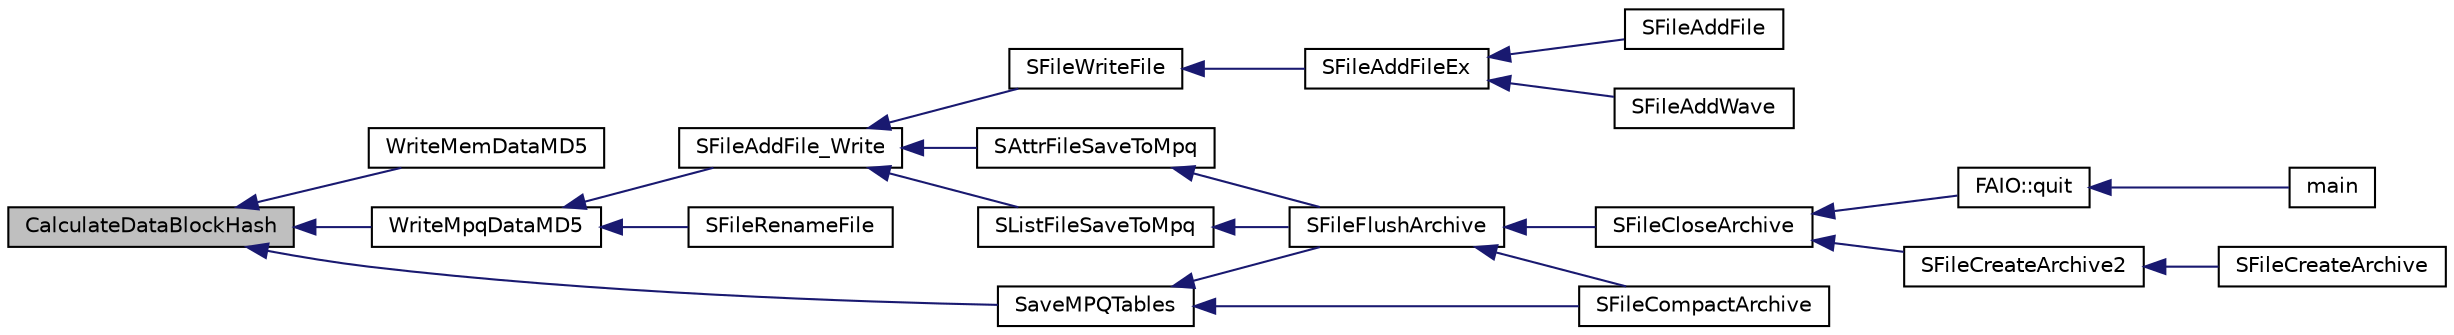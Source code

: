 digraph G
{
  edge [fontname="Helvetica",fontsize="10",labelfontname="Helvetica",labelfontsize="10"];
  node [fontname="Helvetica",fontsize="10",shape=record];
  rankdir="LR";
  Node1 [label="CalculateDataBlockHash",height=0.2,width=0.4,color="black", fillcolor="grey75", style="filled" fontcolor="black"];
  Node1 -> Node2 [dir="back",color="midnightblue",fontsize="10",style="solid",fontname="Helvetica"];
  Node2 [label="WriteMemDataMD5",height=0.2,width=0.4,color="black", fillcolor="white", style="filled",URL="$_storm_common_8h.html#abfce4a0e949403c3bede613640942c4a"];
  Node1 -> Node3 [dir="back",color="midnightblue",fontsize="10",style="solid",fontname="Helvetica"];
  Node3 [label="WriteMpqDataMD5",height=0.2,width=0.4,color="black", fillcolor="white", style="filled",URL="$_storm_common_8h.html#ad65eac195a2ffc9e9ad511d7b381a9a5"];
  Node3 -> Node4 [dir="back",color="midnightblue",fontsize="10",style="solid",fontname="Helvetica"];
  Node4 [label="SFileAddFile_Write",height=0.2,width=0.4,color="black", fillcolor="white", style="filled",URL="$_storm_common_8h.html#a8bbeffca003d324051f5a4d93a6862a3"];
  Node4 -> Node5 [dir="back",color="midnightblue",fontsize="10",style="solid",fontname="Helvetica"];
  Node5 [label="SFileWriteFile",height=0.2,width=0.4,color="black", fillcolor="white", style="filled",URL="$_storm_lib_8h.html#a70c78df25d758e53550021e82078352e"];
  Node5 -> Node6 [dir="back",color="midnightblue",fontsize="10",style="solid",fontname="Helvetica"];
  Node6 [label="SFileAddFileEx",height=0.2,width=0.4,color="black", fillcolor="white", style="filled",URL="$_storm_lib_8h.html#a9d092079ada150e05bfed5a26e65e184"];
  Node6 -> Node7 [dir="back",color="midnightblue",fontsize="10",style="solid",fontname="Helvetica"];
  Node7 [label="SFileAddFile",height=0.2,width=0.4,color="black", fillcolor="white", style="filled",URL="$_storm_lib_8h.html#ab6184a31092ac5364a8746b1fca3a822"];
  Node6 -> Node8 [dir="back",color="midnightblue",fontsize="10",style="solid",fontname="Helvetica"];
  Node8 [label="SFileAddWave",height=0.2,width=0.4,color="black", fillcolor="white", style="filled",URL="$_storm_lib_8h.html#a4cc5ee53bb9a41f91d71a0be809ede22"];
  Node4 -> Node9 [dir="back",color="midnightblue",fontsize="10",style="solid",fontname="Helvetica"];
  Node9 [label="SAttrFileSaveToMpq",height=0.2,width=0.4,color="black", fillcolor="white", style="filled",URL="$_storm_common_8h.html#a1f552d4db51760c541354dc64e7808ea"];
  Node9 -> Node10 [dir="back",color="midnightblue",fontsize="10",style="solid",fontname="Helvetica"];
  Node10 [label="SFileFlushArchive",height=0.2,width=0.4,color="black", fillcolor="white", style="filled",URL="$_storm_lib_8h.html#a5f3daefb5c0d87a791fcc42ec40714d2"];
  Node10 -> Node11 [dir="back",color="midnightblue",fontsize="10",style="solid",fontname="Helvetica"];
  Node11 [label="SFileCompactArchive",height=0.2,width=0.4,color="black", fillcolor="white", style="filled",URL="$_storm_lib_8h.html#a4a8f24295ae27ee91ab52a2cc8a0e9ba"];
  Node10 -> Node12 [dir="back",color="midnightblue",fontsize="10",style="solid",fontname="Helvetica"];
  Node12 [label="SFileCloseArchive",height=0.2,width=0.4,color="black", fillcolor="white", style="filled",URL="$_storm_lib_8h.html#abe1ae9917ea665286bffd1524561fceb"];
  Node12 -> Node13 [dir="back",color="midnightblue",fontsize="10",style="solid",fontname="Helvetica"];
  Node13 [label="FAIO::quit",height=0.2,width=0.4,color="black", fillcolor="white", style="filled",URL="$namespace_f_a_i_o.html#ae82e5f53b89d70f240951c564bdff66a"];
  Node13 -> Node14 [dir="back",color="midnightblue",fontsize="10",style="solid",fontname="Helvetica"];
  Node14 [label="main",height=0.2,width=0.4,color="black", fillcolor="white", style="filled",URL="$exedump_2main_8cpp.html#a2c3f6775325c30275d11c6abee2db6a0"];
  Node12 -> Node15 [dir="back",color="midnightblue",fontsize="10",style="solid",fontname="Helvetica"];
  Node15 [label="SFileCreateArchive2",height=0.2,width=0.4,color="black", fillcolor="white", style="filled",URL="$_storm_lib_8h.html#aa2b6fa8f16b5ac42868c546533fe26ce"];
  Node15 -> Node16 [dir="back",color="midnightblue",fontsize="10",style="solid",fontname="Helvetica"];
  Node16 [label="SFileCreateArchive",height=0.2,width=0.4,color="black", fillcolor="white", style="filled",URL="$_storm_lib_8h.html#a11342f379ed88e7b54873f1f53feb773"];
  Node4 -> Node17 [dir="back",color="midnightblue",fontsize="10",style="solid",fontname="Helvetica"];
  Node17 [label="SListFileSaveToMpq",height=0.2,width=0.4,color="black", fillcolor="white", style="filled",URL="$_storm_common_8h.html#a92fbeed559aba21268c7cf0b967e49fc"];
  Node17 -> Node10 [dir="back",color="midnightblue",fontsize="10",style="solid",fontname="Helvetica"];
  Node3 -> Node18 [dir="back",color="midnightblue",fontsize="10",style="solid",fontname="Helvetica"];
  Node18 [label="SFileRenameFile",height=0.2,width=0.4,color="black", fillcolor="white", style="filled",URL="$_storm_lib_8h.html#abf315c2be57e5ebb9790cf84fe88ef03"];
  Node1 -> Node19 [dir="back",color="midnightblue",fontsize="10",style="solid",fontname="Helvetica"];
  Node19 [label="SaveMPQTables",height=0.2,width=0.4,color="black", fillcolor="white", style="filled",URL="$_storm_common_8h.html#a214be2e28f839a8b8842cd1eb2f3ef71"];
  Node19 -> Node11 [dir="back",color="midnightblue",fontsize="10",style="solid",fontname="Helvetica"];
  Node19 -> Node10 [dir="back",color="midnightblue",fontsize="10",style="solid",fontname="Helvetica"];
}
